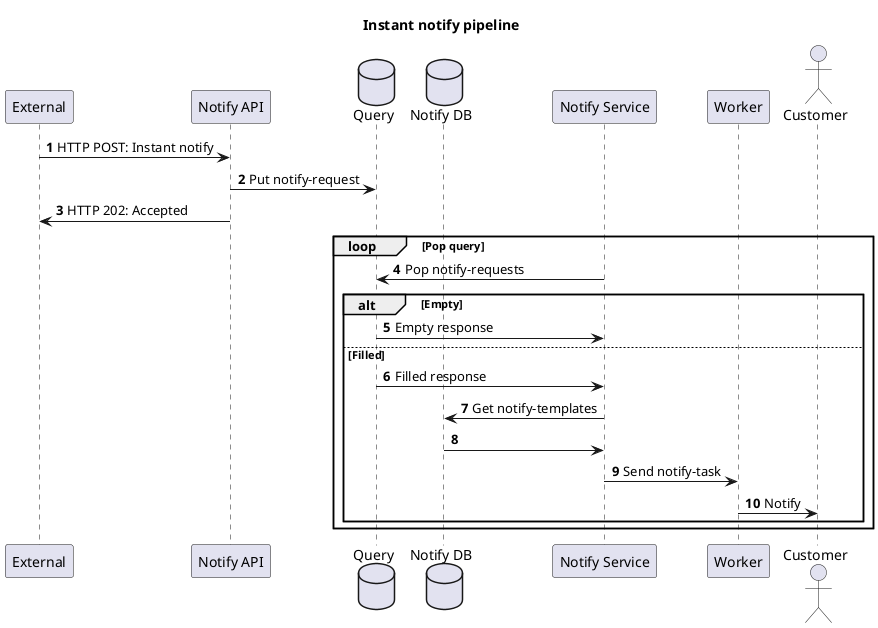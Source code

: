 @startuml sequence
autonumber
title Instant notify pipeline

participant external as "External"
participant api as "Notify API"
database query as "Query"
database db as "Notify DB"
participant service as "Notify Service"
participant worker as "Worker"

actor customer as "Customer"

external -> api: HTTP POST: Instant notify
api -> query: Put notify-request
api -> external: HTTP 202: Accepted

loop Pop query
service -> query: Pop notify-requests
    alt Empty
        query -> service: Empty response
    else Filled
        query -> service: Filled response

        service -> db: Get notify-templates
        db -> service

        service -> worker: Send notify-task
        worker -> customer: Notify

    end
end

@enduml